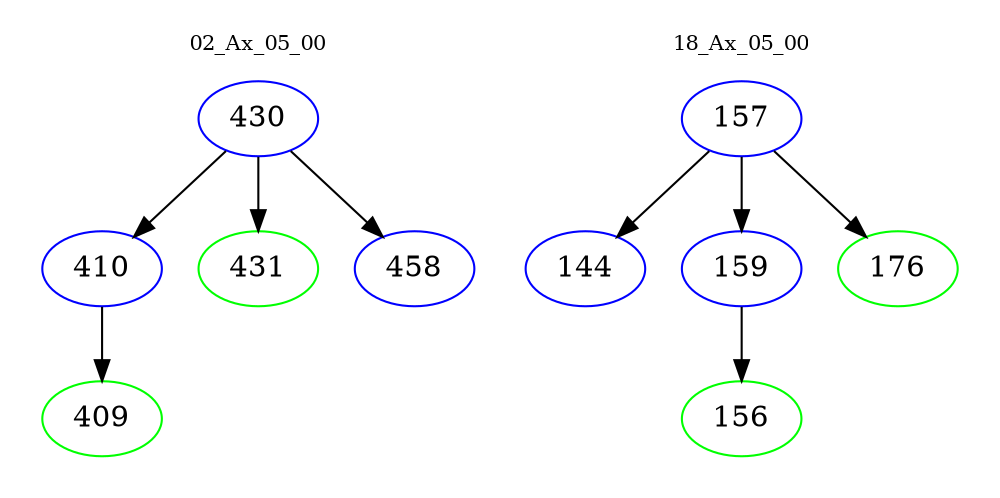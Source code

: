 digraph{
subgraph cluster_0 {
color = white
label = "02_Ax_05_00";
fontsize=10;
T0_430 [label="430", color="blue"]
T0_430 -> T0_410 [color="black"]
T0_410 [label="410", color="blue"]
T0_410 -> T0_409 [color="black"]
T0_409 [label="409", color="green"]
T0_430 -> T0_431 [color="black"]
T0_431 [label="431", color="green"]
T0_430 -> T0_458 [color="black"]
T0_458 [label="458", color="blue"]
}
subgraph cluster_1 {
color = white
label = "18_Ax_05_00";
fontsize=10;
T1_157 [label="157", color="blue"]
T1_157 -> T1_144 [color="black"]
T1_144 [label="144", color="blue"]
T1_157 -> T1_159 [color="black"]
T1_159 [label="159", color="blue"]
T1_159 -> T1_156 [color="black"]
T1_156 [label="156", color="green"]
T1_157 -> T1_176 [color="black"]
T1_176 [label="176", color="green"]
}
}
